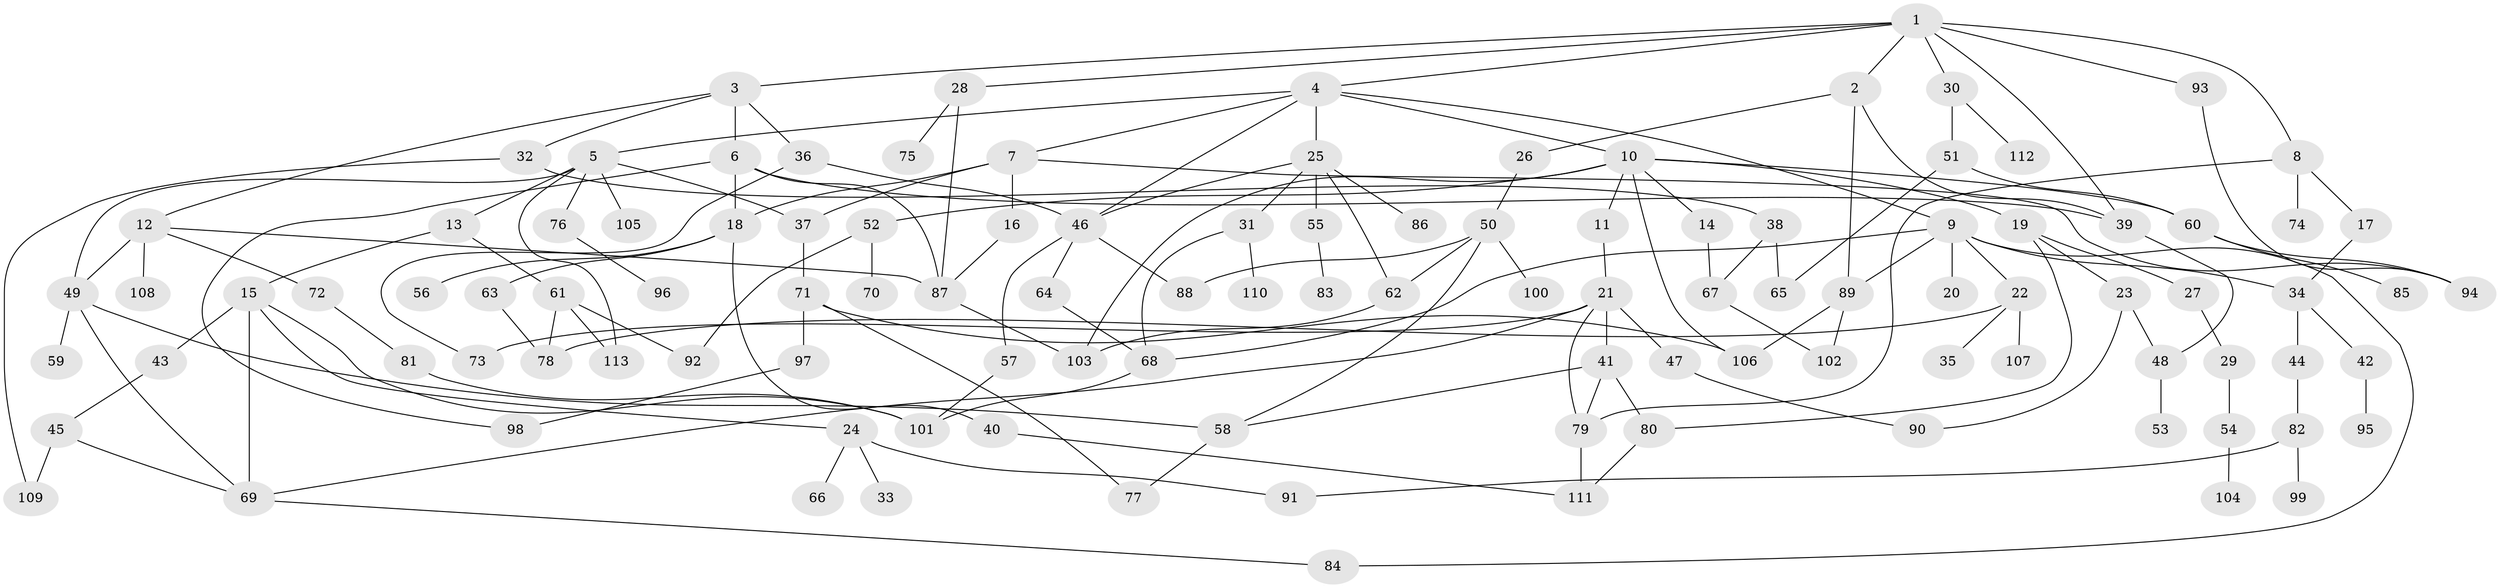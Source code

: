 // Generated by graph-tools (version 1.1) at 2025/00/03/09/25 03:00:58]
// undirected, 113 vertices, 163 edges
graph export_dot {
graph [start="1"]
  node [color=gray90,style=filled];
  1;
  2;
  3;
  4;
  5;
  6;
  7;
  8;
  9;
  10;
  11;
  12;
  13;
  14;
  15;
  16;
  17;
  18;
  19;
  20;
  21;
  22;
  23;
  24;
  25;
  26;
  27;
  28;
  29;
  30;
  31;
  32;
  33;
  34;
  35;
  36;
  37;
  38;
  39;
  40;
  41;
  42;
  43;
  44;
  45;
  46;
  47;
  48;
  49;
  50;
  51;
  52;
  53;
  54;
  55;
  56;
  57;
  58;
  59;
  60;
  61;
  62;
  63;
  64;
  65;
  66;
  67;
  68;
  69;
  70;
  71;
  72;
  73;
  74;
  75;
  76;
  77;
  78;
  79;
  80;
  81;
  82;
  83;
  84;
  85;
  86;
  87;
  88;
  89;
  90;
  91;
  92;
  93;
  94;
  95;
  96;
  97;
  98;
  99;
  100;
  101;
  102;
  103;
  104;
  105;
  106;
  107;
  108;
  109;
  110;
  111;
  112;
  113;
  1 -- 2;
  1 -- 3;
  1 -- 4;
  1 -- 8;
  1 -- 28;
  1 -- 30;
  1 -- 39;
  1 -- 93;
  2 -- 26;
  2 -- 39;
  2 -- 89;
  3 -- 6;
  3 -- 12;
  3 -- 32;
  3 -- 36;
  4 -- 5;
  4 -- 7;
  4 -- 9;
  4 -- 10;
  4 -- 25;
  4 -- 46;
  5 -- 13;
  5 -- 37;
  5 -- 76;
  5 -- 105;
  5 -- 113;
  5 -- 49;
  6 -- 18;
  6 -- 98;
  6 -- 87;
  6 -- 39;
  7 -- 16;
  7 -- 18;
  7 -- 94;
  7 -- 37;
  8 -- 17;
  8 -- 74;
  8 -- 79;
  9 -- 20;
  9 -- 22;
  9 -- 89;
  9 -- 68;
  9 -- 84;
  9 -- 34;
  10 -- 11;
  10 -- 14;
  10 -- 19;
  10 -- 52;
  10 -- 60;
  10 -- 103;
  10 -- 106;
  11 -- 21;
  12 -- 49;
  12 -- 72;
  12 -- 108;
  12 -- 87;
  13 -- 15;
  13 -- 61;
  14 -- 67;
  15 -- 24;
  15 -- 43;
  15 -- 69;
  15 -- 101;
  16 -- 87;
  17 -- 34;
  18 -- 40;
  18 -- 56;
  18 -- 63;
  19 -- 23;
  19 -- 27;
  19 -- 80;
  21 -- 41;
  21 -- 47;
  21 -- 69;
  21 -- 73;
  21 -- 79;
  22 -- 35;
  22 -- 107;
  22 -- 78;
  23 -- 48;
  23 -- 90;
  24 -- 33;
  24 -- 66;
  24 -- 91;
  25 -- 31;
  25 -- 55;
  25 -- 62;
  25 -- 86;
  25 -- 46;
  26 -- 50;
  27 -- 29;
  28 -- 75;
  28 -- 87;
  29 -- 54;
  30 -- 51;
  30 -- 112;
  31 -- 68;
  31 -- 110;
  32 -- 38;
  32 -- 109;
  34 -- 42;
  34 -- 44;
  36 -- 46;
  36 -- 73;
  37 -- 71;
  38 -- 67;
  38 -- 65;
  39 -- 48;
  40 -- 111;
  41 -- 80;
  41 -- 58;
  41 -- 79;
  42 -- 95;
  43 -- 45;
  44 -- 82;
  45 -- 109;
  45 -- 69;
  46 -- 57;
  46 -- 64;
  46 -- 88;
  47 -- 90;
  48 -- 53;
  49 -- 58;
  49 -- 59;
  49 -- 69;
  50 -- 100;
  50 -- 88;
  50 -- 62;
  50 -- 58;
  51 -- 60;
  51 -- 65;
  52 -- 70;
  52 -- 92;
  54 -- 104;
  55 -- 83;
  57 -- 101;
  58 -- 77;
  60 -- 85;
  60 -- 94;
  61 -- 78;
  61 -- 113;
  61 -- 92;
  62 -- 103;
  63 -- 78;
  64 -- 68;
  67 -- 102;
  68 -- 101;
  69 -- 84;
  71 -- 77;
  71 -- 97;
  71 -- 106;
  72 -- 81;
  76 -- 96;
  79 -- 111;
  80 -- 111;
  81 -- 101;
  82 -- 99;
  82 -- 91;
  87 -- 103;
  89 -- 102;
  89 -- 106;
  93 -- 94;
  97 -- 98;
}
